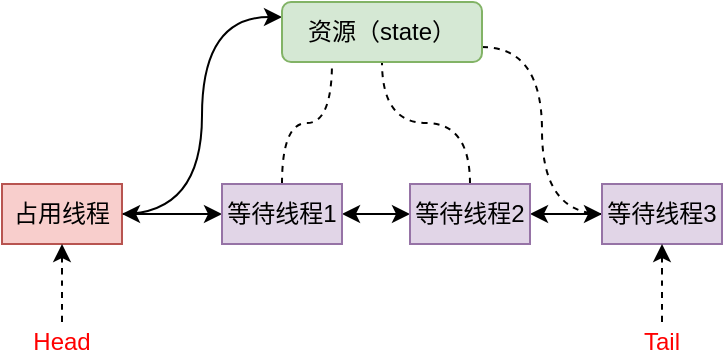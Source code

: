 <mxfile version="12.9.4" type="github">
  <diagram id="uKn2Q3p7CmMUGCRkjorn" name="Page-1">
    <mxGraphModel dx="1426" dy="770" grid="1" gridSize="10" guides="1" tooltips="1" connect="1" arrows="1" fold="1" page="1" pageScale="1" pageWidth="827" pageHeight="1169" math="0" shadow="0">
      <root>
        <mxCell id="0" />
        <mxCell id="1" parent="0" />
        <mxCell id="HwDK8LnQVKvsu6jQenBu-10" style="edgeStyle=orthogonalEdgeStyle;curved=1;rounded=0;orthogonalLoop=1;jettySize=auto;html=1;entryX=0;entryY=0.25;entryDx=0;entryDy=0;startArrow=none;startFill=0;endArrow=classic;endFill=1;" edge="1" parent="1" source="HwDK8LnQVKvsu6jQenBu-1" target="HwDK8LnQVKvsu6jQenBu-5">
          <mxGeometry relative="1" as="geometry" />
        </mxCell>
        <mxCell id="HwDK8LnQVKvsu6jQenBu-1" value="占用线程" style="rounded=0;whiteSpace=wrap;html=1;fillColor=#f8cecc;strokeColor=#b85450;" vertex="1" parent="1">
          <mxGeometry x="150" y="171" width="60" height="30" as="geometry" />
        </mxCell>
        <mxCell id="HwDK8LnQVKvsu6jQenBu-6" style="edgeStyle=orthogonalEdgeStyle;rounded=0;orthogonalLoop=1;jettySize=auto;html=1;entryX=1;entryY=0.5;entryDx=0;entryDy=0;startArrow=classic;startFill=1;" edge="1" parent="1" source="HwDK8LnQVKvsu6jQenBu-2" target="HwDK8LnQVKvsu6jQenBu-1">
          <mxGeometry relative="1" as="geometry" />
        </mxCell>
        <mxCell id="HwDK8LnQVKvsu6jQenBu-7" style="edgeStyle=orthogonalEdgeStyle;rounded=0;orthogonalLoop=1;jettySize=auto;html=1;entryX=0;entryY=0.5;entryDx=0;entryDy=0;startArrow=classic;startFill=1;" edge="1" parent="1" source="HwDK8LnQVKvsu6jQenBu-2" target="HwDK8LnQVKvsu6jQenBu-3">
          <mxGeometry relative="1" as="geometry" />
        </mxCell>
        <mxCell id="HwDK8LnQVKvsu6jQenBu-11" style="edgeStyle=orthogonalEdgeStyle;curved=1;rounded=0;orthogonalLoop=1;jettySize=auto;html=1;entryX=0.25;entryY=1;entryDx=0;entryDy=0;startArrow=none;startFill=0;endArrow=none;endFill=0;dashed=1;" edge="1" parent="1" source="HwDK8LnQVKvsu6jQenBu-2" target="HwDK8LnQVKvsu6jQenBu-5">
          <mxGeometry relative="1" as="geometry" />
        </mxCell>
        <mxCell id="HwDK8LnQVKvsu6jQenBu-2" value="等待线程1" style="rounded=0;whiteSpace=wrap;html=1;fillColor=#e1d5e7;strokeColor=#9673a6;" vertex="1" parent="1">
          <mxGeometry x="260" y="171" width="60" height="30" as="geometry" />
        </mxCell>
        <mxCell id="HwDK8LnQVKvsu6jQenBu-8" style="edgeStyle=orthogonalEdgeStyle;rounded=0;orthogonalLoop=1;jettySize=auto;html=1;entryX=0;entryY=0.5;entryDx=0;entryDy=0;startArrow=classic;startFill=1;" edge="1" parent="1" source="HwDK8LnQVKvsu6jQenBu-3" target="HwDK8LnQVKvsu6jQenBu-4">
          <mxGeometry relative="1" as="geometry" />
        </mxCell>
        <mxCell id="HwDK8LnQVKvsu6jQenBu-12" style="edgeStyle=orthogonalEdgeStyle;curved=1;rounded=0;orthogonalLoop=1;jettySize=auto;html=1;entryX=0.5;entryY=1;entryDx=0;entryDy=0;startArrow=none;startFill=0;endArrow=none;endFill=0;dashed=1;" edge="1" parent="1" source="HwDK8LnQVKvsu6jQenBu-3" target="HwDK8LnQVKvsu6jQenBu-5">
          <mxGeometry relative="1" as="geometry" />
        </mxCell>
        <mxCell id="HwDK8LnQVKvsu6jQenBu-3" value="等待线程2" style="rounded=0;whiteSpace=wrap;html=1;fillColor=#e1d5e7;strokeColor=#9673a6;" vertex="1" parent="1">
          <mxGeometry x="354" y="171" width="60" height="30" as="geometry" />
        </mxCell>
        <mxCell id="HwDK8LnQVKvsu6jQenBu-13" style="edgeStyle=orthogonalEdgeStyle;curved=1;rounded=0;orthogonalLoop=1;jettySize=auto;html=1;entryX=1;entryY=0.75;entryDx=0;entryDy=0;startArrow=none;startFill=0;endArrow=none;endFill=0;dashed=1;" edge="1" parent="1" source="HwDK8LnQVKvsu6jQenBu-4" target="HwDK8LnQVKvsu6jQenBu-5">
          <mxGeometry relative="1" as="geometry" />
        </mxCell>
        <mxCell id="HwDK8LnQVKvsu6jQenBu-4" value="等待线程3" style="rounded=0;whiteSpace=wrap;html=1;fillColor=#e1d5e7;strokeColor=#9673a6;" vertex="1" parent="1">
          <mxGeometry x="450" y="171" width="60" height="30" as="geometry" />
        </mxCell>
        <mxCell id="HwDK8LnQVKvsu6jQenBu-5" value="资源（state）" style="rounded=1;whiteSpace=wrap;html=1;fillColor=#d5e8d4;strokeColor=#82b366;" vertex="1" parent="1">
          <mxGeometry x="290" y="80" width="100" height="30" as="geometry" />
        </mxCell>
        <mxCell id="HwDK8LnQVKvsu6jQenBu-16" style="edgeStyle=orthogonalEdgeStyle;curved=1;rounded=0;orthogonalLoop=1;jettySize=auto;html=1;dashed=1;startArrow=none;startFill=0;endArrow=classic;endFill=1;" edge="1" parent="1" source="HwDK8LnQVKvsu6jQenBu-14" target="HwDK8LnQVKvsu6jQenBu-1">
          <mxGeometry relative="1" as="geometry" />
        </mxCell>
        <mxCell id="HwDK8LnQVKvsu6jQenBu-14" value="Head" style="text;html=1;strokeColor=none;fillColor=none;align=center;verticalAlign=middle;whiteSpace=wrap;rounded=0;fontColor=#FF0000;" vertex="1" parent="1">
          <mxGeometry x="160" y="240" width="40" height="20" as="geometry" />
        </mxCell>
        <mxCell id="HwDK8LnQVKvsu6jQenBu-17" style="edgeStyle=orthogonalEdgeStyle;curved=1;rounded=0;orthogonalLoop=1;jettySize=auto;html=1;dashed=1;startArrow=none;startFill=0;endArrow=classic;endFill=1;" edge="1" parent="1" source="HwDK8LnQVKvsu6jQenBu-15" target="HwDK8LnQVKvsu6jQenBu-4">
          <mxGeometry relative="1" as="geometry" />
        </mxCell>
        <mxCell id="HwDK8LnQVKvsu6jQenBu-15" value="Tail" style="text;html=1;strokeColor=none;fillColor=none;align=center;verticalAlign=middle;whiteSpace=wrap;rounded=0;fontColor=#FF0000;" vertex="1" parent="1">
          <mxGeometry x="460" y="240" width="40" height="20" as="geometry" />
        </mxCell>
      </root>
    </mxGraphModel>
  </diagram>
</mxfile>
